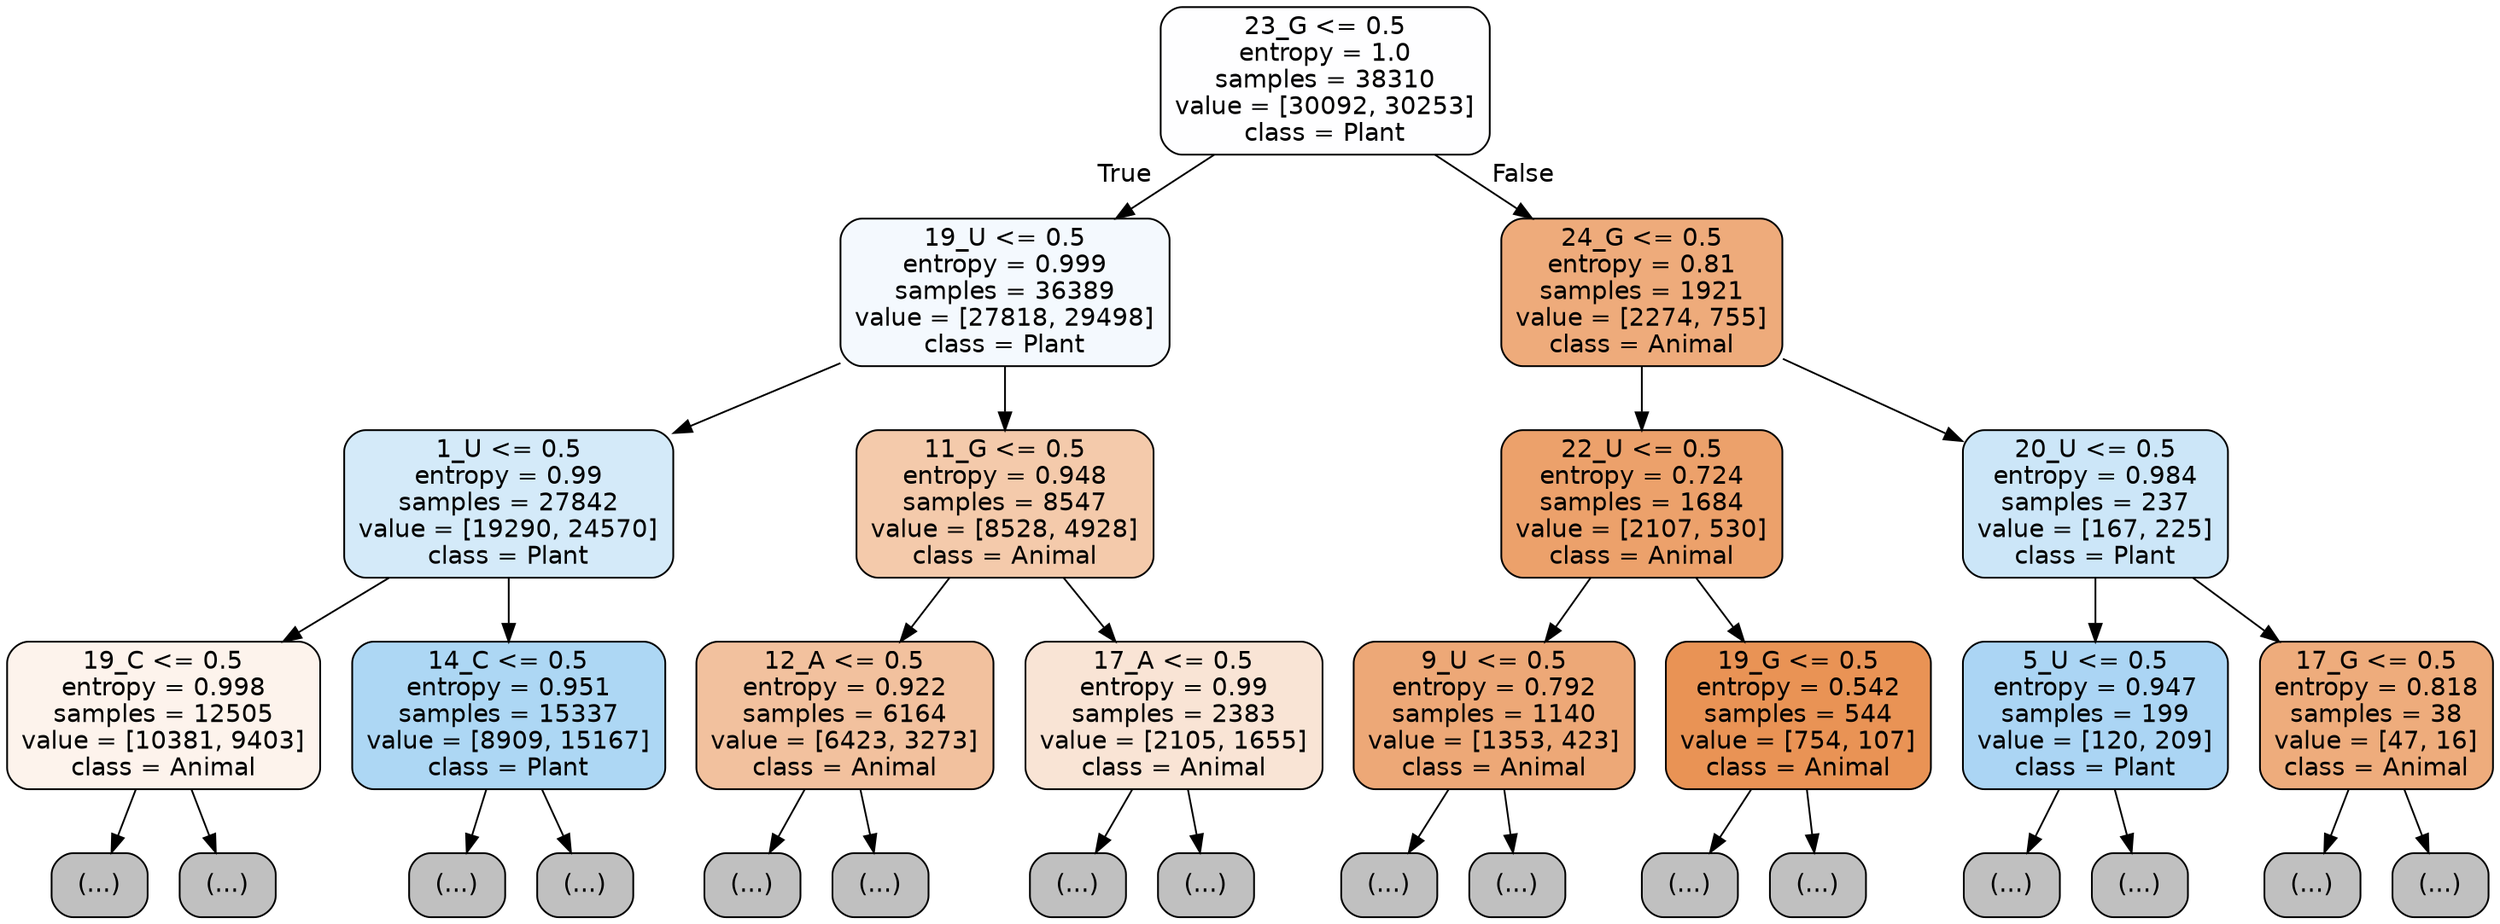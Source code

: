 digraph Tree {
node [shape=box, style="filled, rounded", color="black", fontname="helvetica"] ;
edge [fontname="helvetica"] ;
0 [label="23_G <= 0.5\nentropy = 1.0\nsamples = 38310\nvalue = [30092, 30253]\nclass = Plant", fillcolor="#fefeff"] ;
1 [label="19_U <= 0.5\nentropy = 0.999\nsamples = 36389\nvalue = [27818, 29498]\nclass = Plant", fillcolor="#f4f9fe"] ;
0 -> 1 [labeldistance=2.5, labelangle=45, headlabel="True"] ;
2 [label="1_U <= 0.5\nentropy = 0.99\nsamples = 27842\nvalue = [19290, 24570]\nclass = Plant", fillcolor="#d4eaf9"] ;
1 -> 2 ;
3 [label="19_C <= 0.5\nentropy = 0.998\nsamples = 12505\nvalue = [10381, 9403]\nclass = Animal", fillcolor="#fdf3ec"] ;
2 -> 3 ;
4 [label="(...)", fillcolor="#C0C0C0"] ;
3 -> 4 ;
4225 [label="(...)", fillcolor="#C0C0C0"] ;
3 -> 4225 ;
6500 [label="14_C <= 0.5\nentropy = 0.951\nsamples = 15337\nvalue = [8909, 15167]\nclass = Plant", fillcolor="#add7f4"] ;
2 -> 6500 ;
6501 [label="(...)", fillcolor="#C0C0C0"] ;
6500 -> 6501 ;
10568 [label="(...)", fillcolor="#C0C0C0"] ;
6500 -> 10568 ;
11709 [label="11_G <= 0.5\nentropy = 0.948\nsamples = 8547\nvalue = [8528, 4928]\nclass = Animal", fillcolor="#f4caab"] ;
1 -> 11709 ;
11710 [label="12_A <= 0.5\nentropy = 0.922\nsamples = 6164\nvalue = [6423, 3273]\nclass = Animal", fillcolor="#f2c19e"] ;
11709 -> 11710 ;
11711 [label="(...)", fillcolor="#C0C0C0"] ;
11710 -> 11711 ;
14144 [label="(...)", fillcolor="#C0C0C0"] ;
11710 -> 14144 ;
14903 [label="17_A <= 0.5\nentropy = 0.99\nsamples = 2383\nvalue = [2105, 1655]\nclass = Animal", fillcolor="#f9e4d5"] ;
11709 -> 14903 ;
14904 [label="(...)", fillcolor="#C0C0C0"] ;
14903 -> 14904 ;
15789 [label="(...)", fillcolor="#C0C0C0"] ;
14903 -> 15789 ;
16076 [label="24_G <= 0.5\nentropy = 0.81\nsamples = 1921\nvalue = [2274, 755]\nclass = Animal", fillcolor="#eeab7b"] ;
0 -> 16076 [labeldistance=2.5, labelangle=-45, headlabel="False"] ;
16077 [label="22_U <= 0.5\nentropy = 0.724\nsamples = 1684\nvalue = [2107, 530]\nclass = Animal", fillcolor="#eca16b"] ;
16076 -> 16077 ;
16078 [label="9_U <= 0.5\nentropy = 0.792\nsamples = 1140\nvalue = [1353, 423]\nclass = Animal", fillcolor="#eda877"] ;
16077 -> 16078 ;
16079 [label="(...)", fillcolor="#C0C0C0"] ;
16078 -> 16079 ;
16420 [label="(...)", fillcolor="#C0C0C0"] ;
16078 -> 16420 ;
16543 [label="19_G <= 0.5\nentropy = 0.542\nsamples = 544\nvalue = [754, 107]\nclass = Animal", fillcolor="#e99355"] ;
16077 -> 16543 ;
16544 [label="(...)", fillcolor="#C0C0C0"] ;
16543 -> 16544 ;
16639 [label="(...)", fillcolor="#C0C0C0"] ;
16543 -> 16639 ;
16688 [label="20_U <= 0.5\nentropy = 0.984\nsamples = 237\nvalue = [167, 225]\nclass = Plant", fillcolor="#cce6f8"] ;
16076 -> 16688 ;
16689 [label="5_U <= 0.5\nentropy = 0.947\nsamples = 199\nvalue = [120, 209]\nclass = Plant", fillcolor="#abd5f4"] ;
16688 -> 16689 ;
16690 [label="(...)", fillcolor="#C0C0C0"] ;
16689 -> 16690 ;
16765 [label="(...)", fillcolor="#C0C0C0"] ;
16689 -> 16765 ;
16780 [label="17_G <= 0.5\nentropy = 0.818\nsamples = 38\nvalue = [47, 16]\nclass = Animal", fillcolor="#eeac7c"] ;
16688 -> 16780 ;
16781 [label="(...)", fillcolor="#C0C0C0"] ;
16780 -> 16781 ;
16792 [label="(...)", fillcolor="#C0C0C0"] ;
16780 -> 16792 ;
}